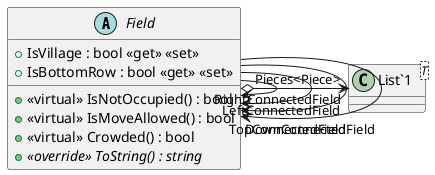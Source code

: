 @startuml
abstract class Field {
    + <<virtual>> IsNotOccupied() : bool
    + IsVillage : bool <<get>> <<set>>
    + IsBottomRow : bool <<get>> <<set>>
    + <<virtual>> IsMoveAllowed() : bool
    + <<virtual>> Crowded() : bool
    + {abstract} <<override>> ToString() : string
}
class "List`1"<T> {
}
Field o-> "Pieces<Piece>" "List`1"
Field --> "LeftConnectedField" Field
Field --> "RightConnectedField" Field
Field --> "TopConnectedField" Field
Field --> "DownConnectedField" Field
@enduml
